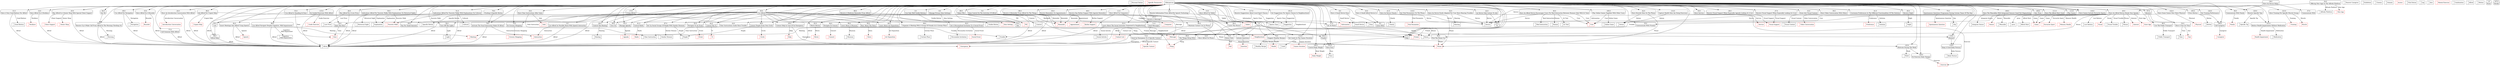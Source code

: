 digraph dfd2{ 
node[shape=record]
200 [label="<f0>  |<f1> Personal Datum " ];
201 [label="<f0>  |<f1> Specific Permission " color=red];
202 [label="<f0>  |<f1> Alfred " ];
203 [label="<f0>  |<f1> Information " color=red];
204 [label="<f0>  |<f1> Visible Button " ];
205 [label="<f0>  |<f1> Control " ];
206 [label="<f0>  |<f1> Small Device " ];
207 [label="<f0>  |<f1> Easy " ];
208 [label="<f0>  |<f1> Phone " color=red];
209 [label="<f0>  |<f1> Computer " color=red];
210 [label="<f0>  |<f1> Tablet " color=red];
211 [label="<f0>  |<f1> Bracelet " color=red];
212 [label="<f0>  |<f1> Necklace " color=red];
213 [label="<f0>  |<f1> Sale " color=red];
214 [label="<f0>  |<f1> Trouble " ];
215 [label="<f0>  |<f1> Clear Instruction " ];
216 [label="<f0>  |<f1> Service " color=red];
217 [label="<f0>  |<f1> Clearly " ];
218 [label="<f0>  |<f1> Device " ];
219 [label="<f0>  |<f1> Introduction Conversation " color=red];
220 [label="<f0>  |<f1> Senior Shop " color=red];
221 [label="<f0>  |<f1> Low Price " ];
222 [label="<f0>  |<f1> Visual Support " color=red];
223 [label="<f0>  |<f1> Good Battery " ];
224 [label="<f0>  |<f1> House " ];
225 [label="<f0>  |<f1> Low Battery " ];
226 [label="<f0>  |<f1> Hearing " ];
227 [label="<f0>  |<f1> Visual " color=red];
228 [label="<f0>  |<f1> User " color=red];
229 [label="<f0>  |<f1> Visual Trouble " ];
230 [label="<f0>  |<f1> Phrase " ];
231 [label="<f0>  |<f1> Visual Content " ];
232 [label="<f0>  |<f1> Alfredo Platform " ];
233 [label="<f0>  |<f1> New App " color=red];
234 [label="<f0>  |<f1> Friend " color=red];
235 [label="<f0>  |<f1> Family " color=red];
236 [label="<f0>  |<f1> Video Conversation " color=red];
237 [label="<f0>  |<f1> Real Interaction " ];
238 [label="<f0>  |<f1> Human " ];
239 [label="<f0>  |<f1> Interest " color=red];
240 [label="<f0>  |<f1> Exist App " color=red];
241 [label="<f0>  |<f1> Solution " ];
242 [label="<f0>  |<f1> Preference " color=red];
243 [label="<f0>  |<f1> Datum " ];
244 [label="<f0>  |<f1> Morning " ];
245 [label="<f0>  |<f1> Night " ];
246 [label="<f0>  |<f1> Public Transport " ];
247 [label="<f0>  |<f1> Navigation " ];
248 [label="<f0>  |<f1> Explanation " ];
249 [label="<f0>  |<f1> Historical Sight " ];
250 [label="<f0>  |<f1> Touristic Walk " color=red];
251 [label="<f0>  |<f1> Cultural " ];
252 [label="<f0>  |<f1> Taxi " color=red];
253 [label="<f0>  |<f1> Time " ];
254 [label="<f0>  |<f1> Door " color=red];
255 [label="<f0>  |<f1> Light " ];
256 [label="<f0>  |<f1> Heating " ];
257 [label="<f0>  |<f1> Tv " color=red];
258 [label="<f0>  |<f1> Radio " color=red];
259 [label="<f0>  |<f1> Movie " color=red];
260 [label="<f0>  |<f1> News " color=red];
261 [label="<f0>  |<f1> Emergency " color=red];
262 [label="<f0>  |<f1> Help " color=red];
263 [label="<f0>  |<f1> Nearest Caregiver " ];
264 [label="<f0>  |<f1> Urgent Help " color=red];
265 [label="<f0>  |<f1> Message " color=red];
266 [label="<f0>  |<f1> Pill " color=red];
267 [label="<f0>  |<f1> Grocery Shopping " color=red];
268 [label="<f0>  |<f1> Fall " color=red];
269 [label="<f0>  |<f1> Specific Contact " color=red];
270 [label="<f0>  |<f1> Healthy Recipe " ];
271 [label="<f0>  |<f1> Day " ];
272 [label="<f0>  |<f1> Spontaneous Question " color=red];
273 [label="<f0>  |<f1> Exhibition " ];
274 [label="<f0>  |<f1> Cinema " ];
275 [label="<f0>  |<f1> Domain " ];
276 [label="<f0>  |<f1> Question " color=red];
277 [label="<f0>  |<f1> Specific Button " ];
278 [label="<f0>  |<f1> Agenda " color=red];
279 [label="<f0>  |<f1> Speech " color=red];
280 [label="<f0>  |<f1> Meeting " color=red];
281 [label="<f0>  |<f1> Appointment " color=red];
282 [label="<f0>  |<f1> Reminder " color=red];
283 [label="<f0>  |<f1> Thing " color=red];
284 [label="<f0>  |<f1> Similar Disease " ];
285 [label="<f0>  |<f1> People " ];
286 [label="<f0>  |<f1> Circle " color=red];
287 [label="<f0>  |<f1> Museum " ];
288 [label="<f0>  |<f1> Neighborhood " color=red];
289 [label="<f0>  |<f1> Social Activity " ];
290 [label="<f0>  |<f1> Social Event " color=red];
291 [label="<f0>  |<f1> Personalize Invitation " ];
292 [label="<f0>  |<f1> Concert " color=red];
293 [label="<f0>  |<f1> Event " color=red];
294 [label="<f0>  |<f1> Cognitive ,\nMild Impairment " ];
295 [label="<f0>  |<f1> Certain Place " ];
296 [label="<f0>  |<f1> Online Game " ];
297 [label="<f0>  |<f1> Suggestion " ];
298 [label="<f0>  |<f1> Face " ];
299 [label="<f0>  |<f1> Body Weight " color=red];
300 [label="<f0>  |<f1> Caregiver " color=red];
301 [label="<f0>  |<f1> Button " ];
302 [label="<f0>  |<f1> Access " color=red];
303 [label="<f0>  |<f1> Vital Datum " ];
304 [label="<f0>  |<f1> Wearable " ];
305 [label="<f0>  |<f1> Integrate Sensor " ];
306 [label="<f0>  |<f1> Vital Parameter " color=red];
307 [label="<f0>  |<f1> -pron- " ];
308 [label="<f0>  |<f1> Alfred Shirt " ];
309 [label="<f0>  |<f1> Games Duration " color=red];
310 [label="<f0>  |<f1> Limit " ];
311 [label="<f0>  |<f1> Game " color=red];
312 [label="<f0>  |<f1> Sensor " color=red];
313 [label="<f0>  |<f1> Exercise " color=red];
314 [label="<f0>  |<f1> Guide Exercise " color=red];
315 [label="<f0>  |<f1> Favourite Sport " color=red];
316 [label="<f0>  |<f1> Medication " ];
317 [label="<f0>  |<f1> Specific Tip " ];
318 [label="<f0>  |<f1> Physical " color=red];
319 [label="<f0>  |<f1> Memory Health " color=red];
320 [label="<f0>  |<f1> Training " color=red];
321 [label="<f0>  |<f1> Week " ];
322 [label="<f0>  |<f1> Leg " ];
323 [label="<f0>  |<f1> Arm " ];
324 [label="<f0>  |<f1> Mental Exercise " color=red];
325 [label="<f0>  |<f1> Combination " ];
326 [label="<f0>  |<f1> Interaction " color=red];
327 [label="<f0>  |<f1> Data Setting " color=red];
328 [label="<f0>  |<f1> Client Support " color=red];
329 [label="<f0>  |<f1> Ict Tool " ];
330 [label="<f0>  |<f1> Rythm Support " color=red];
331 [label="<f0>  |<f1> Contact List " color=red];
332 [label="<f0>  |<f1> Art Exposition " color=red];
333 [label="<f0>  |<f1> Sports Class " ];
334 [label="<f0>  |<f1> Body Posture " ];
335 [label="<f0>  |<f1> Health Impairment " color=red];
336 [label="<f0>  |<f1> Alfred " ];
337 [label="<f0>  |<f1> Health " color=red];
338 [label="<f0>  |<f1> Muscle " color=red];
339 [label="<f0>  |<f1> Motion " ];
340 [label="Olderperson" shape=box];
341 [label="{<f0> 1.0|<f1> Know }" shape=Mrecord];
342 [label="{<f0> 2.0|<f1> Receive Information From Alfred By Speech Technology }" shape=Mrecord];
343 [label="{<f0> 3.0|<f1> Use Only Well Visible Buttons }" shape=Mrecord];
344 [label="{<f0> 4.0|<f1> Use Alfred As Possible Much With Speech Interaction }" shape=Mrecord];
345 [label="{<f0> 5.0|<f1> Keep Control On The Activities Of Alfred }" shape=Mrecord];
346 [label="{<f0> 6.0|<f1> Manage Privacy Data Settings }" shape=Mrecord];
347 [label="{<f0> 7.0|<f1> Have }" shape=Mrecord];
348 [label="{<f0> 8.0|<f1> Have A Small Device Easy }" shape=Mrecord];
349 [label="{<f0> 9.0|<f1> Carry With }" shape=Mrecord];
350 [label="{<f0> 10.0|<f1> Have A Small Alfred Device Is }" shape=Mrecord];
351 [label="{<f0> 11.0|<f1> Have Alfred On Computers }" shape=Mrecord];
352 [label="{<f0> 12.0|<f1> Have Alfred On Phone }" shape=Mrecord];
353 [label="{<f0> 13.0|<f1> Have Alfred On Tablet }" shape=Mrecord];
354 [label="{<f0> 14.0|<f1> Have Alfred On A Necklace }" shape=Mrecord];
355 [label="{<f0> 15.0|<f1> Have Alfred On A Bracelet }" shape=Mrecord];
356 [label="{<f0> 16.0|<f1> Clear Instructions Guide Have Trouble }" shape=Mrecord];
357 [label="{<f0> 17.0|<f1> Using Alfred }" shape=Mrecord];
358 [label="{<f0> 18.0|<f1> Have Clear Instructions After Sales }" shape=Mrecord];
359 [label="{<f0> 19.0|<f1> Have Service }" shape=Mrecord];
360 [label="{<f0> 20.0|<f1> Have An Alfred Device Slowly Very Speaks }" shape=Mrecord];
361 [label="{<f0> 21.0|<f1> Have An Device Clearly }" shape=Mrecord];
362 [label="{<f0> 22.0|<f1> An Device Only Listens To Ask }" shape=Mrecord];
363 [label="{<f0> 23.0|<f1> To }" shape=Mrecord];
364 [label="{<f0> 24.0|<f1> Have An Introduction Conversation With Alfred }" shape=Mrecord];
365 [label="{<f0> 25.0|<f1> Buy Alfred In A Senior Shop With Special Client Support }" shape=Mrecord];
366 [label="{<f0> 26.0|<f1> Buy Alfred For A Low Price }" shape=Mrecord];
367 [label="{<f0> 27.0|<f1> Receive Visual Support When Especially Looking At A List }" shape=Mrecord];
368 [label="{<f0> 28.0|<f1> Receive Visual Support When Especially Agenda Looking At A List }" shape=Mrecord];
369 [label="{<f0> 29.0|<f1> Pay For Small Amounts }" shape=Mrecord];
370 [label="{<f0> 30.0|<f1> Use Alfred }" shape=Mrecord];
371 [label="{<f0> 31.0|<f1> Have A Very Good Battery For Alfred }" shape=Mrecord];
372 [label="{<f0> 32.0|<f1> Have An Device Easily Adapted For User Have Hearing Troubles }" shape=Mrecord];
373 [label="{<f0> 33.0|<f1> Zoom Into Visual Content }" shape=Mrecord];
374 [label="{<f0> 34.0|<f1> Offering New Apps In The Alfredo Platform }" shape=Mrecord];
375 [label="{<f0> 35.0|<f1> Communicate With Friends }" shape=Mrecord];
376 [label="{<f0> 36.0|<f1> Communicate With Family }" shape=Mrecord];
377 [label="{<f0> 37.0|<f1> Communicate With }" shape=Mrecord];
378 [label="{<f0> 38.0|<f1> Have An Device Helps }" shape=Mrecord];
379 [label="{<f0> 39.0|<f1> Have Video Conversation With Others }" shape=Mrecord];
380 [label="{<f0> 40.0|<f1> Have An Aflred Device Encourages Users For Real Interaction Between Humans Only With Ict Tools }" shape=Mrecord];
381 [label="{<f0> 41.0|<f1> Customize Preferences In The Different Functionalities Of The Solution }" shape=Mrecord];
382 [label="{<f0> 42.0|<f1> Have Directly Data On The Phone }" shape=Mrecord];
383 [label="{<f0> 43.0|<f1> Receive Up A Wake Call From Alfred In The Morning Checking On }" shape=Mrecord];
384 [label="{<f0> 44.0|<f1> Am Ok }" shape=Mrecord];
385 [label="{<f0> 45.0|<f1> Receive Night }" shape=Mrecord];
386 [label="{<f0> 46.0|<f1> Receive Day Rythm Support With Agenda Reminders }" shape=Mrecord];
387 [label="{<f0> 47.0|<f1> Receive }" shape=Mrecord];
388 [label="{<f0> 48.0|<f1> Use The Public Transport }" shape=Mrecord];
389 [label="{<f0> 49.0|<f1> Use Alfred For Navigation }" shape=Mrecord];
390 [label="{<f0> 50.0|<f1> Indications Alfred For Touristic Walks With Explanations On Historical Sights }" shape=Mrecord];
391 [label="{<f0> 51.0|<f1> Indications Alfred For Touristic Walks With Explanations On Cultural }" shape=Mrecord];
392 [label="{<f0> 52.0|<f1> Have A Taxi On Time }" shape=Mrecord];
393 [label="{<f0> 53.0|<f1> Use Alfred Is Standing At Door }" shape=Mrecord];
394 [label="{<f0> 54.0|<f1> Open The Door }" shape=Mrecord];
395 [label="{<f0> 55.0|<f1> See }" shape=Mrecord];
396 [label="{<f0> 56.0|<f1> Pick The Phone Up }" shape=Mrecord];
397 [label="{<f0> 57.0|<f1> Am At Home }" shape=Mrecord];
398 [label="{<f0> 58.0|<f1> Turn Off The Lights }" shape=Mrecord];
399 [label="{<f0> 59.0|<f1> Turn On }" shape=Mrecord];
400 [label="{<f0> 60.0|<f1> Control The Heating }" shape=Mrecord];
401 [label="{<f0> 61.0|<f1> Control Radio }" shape=Mrecord];
402 [label="{<f0> 62.0|<f1> Control The Tv }" shape=Mrecord];
403 [label="{<f0> 63.0|<f1> Watch Movies }" shape=Mrecord];
404 [label="{<f0> 64.0|<f1> Hear About The News }" shape=Mrecord];
405 [label="{<f0> 65.0|<f1> Contact Help In Case Of An Emergency }" shape=Mrecord];
406 [label="{<f0> 66.0|<f1> Ask Alfred For Urgent Help }" shape=Mrecord];
407 [label="{<f0> 67.0|<f1> Receive A Message }" shape=Mrecord];
408 [label="{<f0> 68.0|<f1> Receive A Medicine Reminder From Alfred }" shape=Mrecord];
409 [label="{<f0> 69.0|<f1> Taken Pills }" shape=Mrecord];
410 [label="{<f0> 70.0|<f1> Do Grocery Shopping }" shape=Mrecord];
411 [label="{<f0> 71.0|<f1> Send Messages }" shape=Mrecord];
412 [label="{<f0> 72.0|<f1> Detect Falls }" shape=Mrecord];
413 [label="{<f0> 73.0|<f1> Send An Emergency To A Specific Contact }" shape=Mrecord];
414 [label="{<f0> 74.0|<f1> Suggest Healthy Recipes }" shape=Mrecord];
415 [label="{<f0> 75.0|<f1> Spontaneous Questions Programme During Certain Times Of The Day }" shape=Mrecord];
416 [label="{<f0> 76.0|<f1> Initiate Questions }" shape=Mrecord];
417 [label="{<f0> 77.0|<f1> Call Someone With Alfred }" shape=Mrecord];
418 [label="{<f0> 78.0|<f1> Activate The Vocal Interaction Mode Of Alfred }" shape=Mrecord];
419 [label="{<f0> 79.0|<f1> Pushing A Specific Button }" shape=Mrecord];
420 [label="{<f0> 80.0|<f1> Maintain Contact List In Phone }" shape=Mrecord];
421 [label="{<f0> 81.0|<f1> Manage Agenda }" shape=Mrecord];
422 [label="{<f0> 82.0|<f1> Insert Meetings Into Alfred Using Speech }" shape=Mrecord];
423 [label="{<f0> 83.0|<f1> Receive Reminders On Appointments }" shape=Mrecord];
424 [label="{<f0> 84.0|<f1> Leave The House }" shape=Mrecord];
425 [label="{<f0> 85.0|<f1> The Things Bring With }" shape=Mrecord];
426 [label="{<f0> 86.0|<f1> Receive A Reminder From Alfred On The Things }" shape=Mrecord];
427 [label="{<f0> 87.0|<f1> Set Up Social Groups Of People With Similar Diseases }" shape=Mrecord];
428 [label="{<f0> 88.0|<f1> Contact People From Own Circle }" shape=Mrecord];
429 [label="{<f0> 89.0|<f1> Learn About A Museum }" shape=Mrecord];
430 [label="{<f0> 90.0|<f1> Learn About Art Expositions }" shape=Mrecord];
431 [label="{<f0> 91.0|<f1> Learn About The Social Activities Organized In Neighborhood }" shape=Mrecord];
432 [label="{<f0> 92.0|<f1> Get A Personalized Invitation To A Social Event }" shape=Mrecord];
433 [label="{<f0> 93.0|<f1> Navigate To An Event }" shape=Mrecord];
434 [label="{<f0> 94.0|<f1> Navigate To Concert }" shape=Mrecord];
435 [label="{<f0> 95.0|<f1> Lost }" shape=Mrecord];
436 [label="{<f0> 96.0|<f1> Alfred Help }" shape=Mrecord];
437 [label="{<f0> 97.0|<f1> Help }" shape=Mrecord];
438 [label="{<f0> 98.0|<f1> Use Alfred Navigate Despite Cognitive, Mild Impairments }" shape=Mrecord];
439 [label="{<f0> 99.0|<f1> Organize A Meeting With A Group Of Friends At A Certain Place }" shape=Mrecord];
440 [label="{<f0> 100.0|<f1> Play Online Games Together With Other Users }" shape=Mrecord];
441 [label="{<f0> 101.0|<f1> Get Suggestions For Sports Classes In Neighbourhood }" shape=Mrecord];
442 [label="{<f0> 102.0|<f1> Enable }" shape=Mrecord];
443 [label="{<f0> 103.0|<f1> Have Face }" shape=Mrecord];
444 [label="{<f0> 104.0|<f1> Control Body Weight }" shape=Mrecord];
445 [label="{<f0> 105.0|<f1> Press Button }" shape=Mrecord];
446 [label="{<f0> 106.0|<f1> Call Caregiver }" shape=Mrecord];
447 [label="{<f0> 107.0|<f1> Decide }" shape=Mrecord];
448 [label="{<f0> 108.0|<f1> Have The Wearables With Integrated Sensors Good Not Stigmatizing }" shape=Mrecord];
449 [label="{<f0> 109.0|<f1> See -Pron- }" shape=Mrecord];
450 [label="{<f0> 110.0|<f1> See Vital Parameters On The Phone }" shape=Mrecord];
451 [label="{<f0> 111.0|<f1> Have The Alfred Shirt Good }" shape=Mrecord];
452 [label="{<f0> 112.0|<f1> Set Limits In The Games Duration }" shape=Mrecord];
453 [label="{<f0> 113.0|<f1> Play Games }" shape=Mrecord];
454 [label="{<f0> 114.0|<f1> Capture Health Data Am Doing Exercises }" shape=Mrecord];
455 [label="{<f0> 115.0|<f1> Do Guided Exercises With Alfred }" shape=Mrecord];
456 [label="{<f0> 116.0|<f1> Have Games Include Favourite Sports }" shape=Mrecord];
457 [label="{<f0> 117.0|<f1> Receive Suggestions About Local Sport Classes }" shape=Mrecord];
458 [label="{<f0> 118.0|<f1> Keep A Good Body Posture }" shape=Mrecord];
459 [label="{<f0> 119.0|<f1> Remind }" shape=Mrecord];
460 [label="{<f0> 120.0|<f1> Receive Specific Tips }" shape=Mrecord];
461 [label="{<f0> 121.0|<f1> Reduce Health Impairments Without Medication }" shape=Mrecord];
462 [label="{<f0> 122.0|<f1> Have Some Games How Show Physical }" shape=Mrecord];
463 [label="{<f0> 123.0|<f1> Have Training For Specific Muscle Groups }" shape=Mrecord];
464 [label="{<f0> 124.0|<f1> See Training Performance }" shape=Mrecord];
465 [label="{<f0> 125.0|<f1> Motivate During The Week }" shape=Mrecord];
466 [label="{<f0> 126.0|<f1> Do Exercise Daily Change }" shape=Mrecord];
340 -> 342
340 -> 343
340 -> 344
340 -> 345
340 -> 346
340 -> 347
340 -> 347
340 -> 348
340 -> 349
340 -> 350
340 -> 351
340 -> 352
340 -> 353
340 -> 354
340 -> 355
340 -> 356
340 -> 357
340 -> 358
340 -> 359
340 -> 360
340 -> 361
340 -> 362
340 -> 363
340 -> 364
340 -> 365
340 -> 366
340 -> 367
340 -> 368
340 -> 369
340 -> 370
340 -> 371
340 -> 372
340 -> 373
340 -> 375
340 -> 376
340 -> 379
340 -> 380
340 -> 381
340 -> 382
340 -> 383
340 -> 384
340 -> 385
340 -> 386
340 -> 387
340 -> 388
340 -> 389
340 -> 390
340 -> 391
340 -> 392
340 -> 393
340 -> 394
340 -> 395
340 -> 396
340 -> 397
340 -> 398
340 -> 399
340 -> 400
340 -> 401
340 -> 402
340 -> 403
340 -> 404
340 -> 405
340 -> 406
340 -> 407
340 -> 408
340 -> 409
340 -> 410
340 -> 411
340 -> 412
340 -> 413
340 -> 414
340 -> 415
340 -> 416
340 -> 417
340 -> 418
340 -> 419
340 -> 420
340 -> 421
340 -> 422
340 -> 423
340 -> 424
340 -> 425
340 -> 426
340 -> 427
340 -> 428
340 -> 429
340 -> 430
340 -> 431
340 -> 432
340 -> 433
340 -> 434
340 -> 435
340 -> 436
340 -> 437
340 -> 437
340 -> 437
340 -> 438
340 -> 439
340 -> 440
340 -> 441
340 -> 442
340 -> 443
340 -> 444
340 -> 445
340 -> 446
340 -> 448
340 -> 449
340 -> 450
340 -> 451
340 -> 452
340 -> 453
340 -> 454
340 -> 455
340 -> 456
340 -> 456
340 -> 457
340 -> 458
340 -> 459
340 -> 460
340 -> 461
340 -> 462
340 -> 463
340 -> 464
340 -> 465
340 -> 466
342 -> 203 [label="Information"]
342 -> 202 [label="Alfred"]
343 -> 204 [label="Visible Button"]
344 -> 326 [label="Interaction"]
344 -> 202 [label="Alfred"]
345 -> 205 [label="Control"]
345 -> 202 [label="Alfred"]
346 -> 327 [label="Data Setting"]
347 -> 412
347 -> 413
347 -> 414
347 -> 416
347 -> 437
347 -> 442
347 -> 452
347 -> 459
348 -> 206 [label="Small Device"]
348 -> 207 [label="Easy"]
350 -> 349
350 -> 218 [label="Device"]
351 -> 209 [label="Computer"]
351 -> 202 [label="Alfred"]
352 -> 208 [label="Phone"]
352 -> 202 [label="Alfred"]
353 -> 210 [label="Tablet"]
353 -> 202 [label="Alfred"]
354 -> 212 [label="Necklace"]
354 -> 202 [label="Alfred"]
355 -> 211 [label="Bracelet"]
355 -> 202 [label="Alfred"]
356 -> 214 [label="Trouble"]
356 -> 215 [label="Clear Instruction"]
357 -> 356
357 -> 202 [label="Alfred"]
358 -> 215 [label="Clear Instruction"]
358 -> 213 [label="Sale"]
359 -> 216 [label="Service"]
360 -> 375
360 -> 225 [label="Low Battery"]
360 -> 224 [label="House"]
360 -> 228 [label="User"]
360 -> 227 [label="Visual"]
360 -> 229 [label="Visual Trouble"]
360 -> 214 [label="Trouble"]
360 -> 230 [label="Phrase"]
360 -> 240 [label="Exist App"]
360 -> 239 [label="Interest"]
360 -> 203 [label="Information"]
360 -> 218 [label="Device"]
361 -> 218 [label="Device"]
361 -> 217 [label="Clearly"]
362 -> 363
362 -> 218 [label="Device"]
364 -> 219 [label="Introduction Conversation"]
364 -> 202 [label="Alfred"]
365 -> 220 [label="Senior Shop"]
365 -> 328 [label="Client Support"]
365 -> 202 [label="Alfred"]
366 -> 221 [label="Low Price"]
366 -> 202 [label="Alfred"]
367 -> 222 [label="Visual Support"]
368 -> 222 [label="Visual Support"]
370 -> 369
370 -> 394
370 -> 397
370 -> 398
370 -> 399
370 -> 400
370 -> 401
370 -> 402
370 -> 403
370 -> 404
370 -> 405
370 -> 410
370 -> 411
370 -> 420
370 -> 421
370 -> 427
370 -> 428
370 -> 429
370 -> 430
370 -> 431
370 -> 432
370 -> 433
370 -> 434
370 -> 435
370 -> 439
370 -> 202 [label="Alfred"]
371 -> 223 [label="Good Battery"]
371 -> 202 [label="Alfred"]
372 -> 226 [label="Hearing"]
372 -> 218 [label="Device"]
372 -> 228 [label="User"]
373 -> 231 [label="Visual Content"]
374 -> 360
374 -> 233 [label="New App"]
374 -> 232 [label="Alfredo Platform"]
375 -> 234 [label="Friend"]
376 -> 235 [label="Family"]
378 -> 376
378 -> 377
378 -> 218 [label="Device"]
379 -> 236 [label="Video Conversation"]
380 -> 237 [label="Real Interaction"]
380 -> 238 [label="Human"]
380 -> 329 [label="Ict Tool"]
380 -> 218 [label="Device"]
380 -> 228 [label="User"]
381 -> 242 [label="Preference"]
381 -> 241 [label="Solution"]
382 -> 243 [label="Datum"]
382 -> 208 [label="Phone"]
383 -> 244 [label="Morning"]
383 -> 202 [label="Alfred"]
384 -> 383
385 -> 245 [label="Night"]
386 -> 330 [label="Rythm Support"]
386 -> 282 [label="Reminder"]
387 -> 388
387 -> 392
388 -> 246 [label="Public Transport"]
389 -> 247 [label="Navigation"]
389 -> 202 [label="Alfred"]
390 -> 250 [label="Touristic Walk"]
390 -> 248 [label="Explanation"]
390 -> 249 [label="Historical Sight"]
390 -> 202 [label="Alfred"]
391 -> 251 [label="Cultural"]
391 -> 250 [label="Touristic Walk"]
391 -> 202 [label="Alfred"]
391 -> 248 [label="Explanation"]
392 -> 252 [label="Taxi"]
392 -> 253 [label="Time"]
393 -> 395
393 -> 202 [label="Alfred"]
393 -> 254 [label="Door"]
394 -> 254 [label="Door"]
396 -> 208 [label="Phone"]
397 -> 396
397 -> 224 [label="House"]
398 -> 255 [label="Light"]
400 -> 256 [label="Heating"]
401 -> 258 [label="Radio"]
402 -> 257 [label="Tv"]
403 -> 259 [label="Movie"]
404 -> 260 [label="News"]
405 -> 262 [label="Help"]
405 -> 261 [label="Emergency"]
406 -> 347
406 -> 264 [label="Urgent Help"]
406 -> 202 [label="Alfred"]
407 -> 265 [label="Message"]
408 -> 202 [label="Alfred"]
408 -> 282 [label="Reminder"]
409 -> 395
409 -> 266 [label="Pill"]
410 -> 267 [label="Grocery Shopping"]
411 -> 265 [label="Message"]
412 -> 268 [label="Fall"]
413 -> 269 [label="Specific Contact"]
413 -> 261 [label="Emergency"]
414 -> 270 [label="Healthy Recipe"]
415 -> 271 [label="Day"]
415 -> 272 [label="Spontaneous Question"]
416 -> 276 [label="Question"]
417 -> 202 [label="Alfred"]
418 -> 202 [label="Alfred"]
418 -> 326 [label="Interaction"]
419 -> 418
419 -> 277 [label="Specific Button"]
420 -> 331 [label="Contact List"]
420 -> 208 [label="Phone"]
421 -> 278 [label="Agenda"]
422 -> 280 [label="Meeting"]
422 -> 279 [label="Speech"]
422 -> 202 [label="Alfred"]
423 -> 282 [label="Reminder"]
423 -> 281 [label="Appointment"]
424 -> 425
424 -> 224 [label="House"]
425 -> 283 [label="Thing"]
426 -> 424
426 -> 283 [label="Thing"]
426 -> 202 [label="Alfred"]
426 -> 282 [label="Reminder"]
427 -> 285 [label="People"]
427 -> 284 [label="Similar Disease"]
428 -> 286 [label="Circle"]
428 -> 285 [label="People"]
429 -> 287 [label="Museum"]
430 -> 332 [label="Art Exposition"]
431 -> 289 [label="Social Activity"]
431 -> 288 [label="Neighborhood"]
432 -> 291 [label="Personalize Invitation"]
432 -> 290 [label="Social Event"]
433 -> 293 [label="Event"]
434 -> 292 [label="Concert"]
435 -> 436
436 -> 202 [label="Alfred"]
437 -> 444
437 -> 465
438 -> 437
438 -> 294 [label="Cognitive ,\nMild Impairment"]
438 -> 202 [label="Alfred"]
439 -> 295 [label="Certain Place"]
439 -> 234 [label="Friend"]
439 -> 280 [label="Meeting"]
440 -> 296 [label="Online Game"]
440 -> 228 [label="User"]
441 -> 297 [label="Suggestion"]
441 -> 333 [label="Sports Class"]
441 -> 288 [label="Neighborhood"]
442 -> 443
443 -> 298 [label="Face"]
444 -> 299 [label="Body Weight"]
445 -> 446
445 -> 301 [label="Button"]
446 -> 300 [label="Caregiver"]
448 -> 304 [label="Wearable"]
448 -> 305 [label="Integrate Sensor"]
449 -> 307 [label="-pron-"]
450 -> 306 [label="Vital Parameter"]
450 -> 208 [label="Phone"]
451 -> 308 [label="Alfred Shirt"]
452 -> 310 [label="Limit"]
452 -> 309 [label="Games Duration"]
453 -> 311 [label="Game"]
454 -> 313 [label="Exercise"]
454 -> 243 [label="Datum"]
455 -> 202 [label="Alfred"]
455 -> 314 [label="Guide Exercise"]
456 -> 315 [label="Favourite Sport"]
456 -> 311 [label="Game"]
456 -> 319 [label="Memory Health"]
457 -> 297 [label="Suggestion"]
457 -> 333 [label="Sports Class"]
458 -> 334 [label="Body Posture"]
459 -> 458
460 -> 461
460 -> 317 [label="Specific Tip"]
461 -> 335 [label="Health Impairment"]
461 -> 316 [label="Medication"]
462 -> 318 [label="Physical"]
462 -> 311 [label="Game"]
463 -> 320 [label="Training"]
465 -> 466
465 -> 321 [label="Week"]
466 -> 313 [label="Exercise"]
448 -> 312 [label="Sensor"]
414 -> 337 [label="Health"]
463 -> 338 [label="Muscle"]
}
